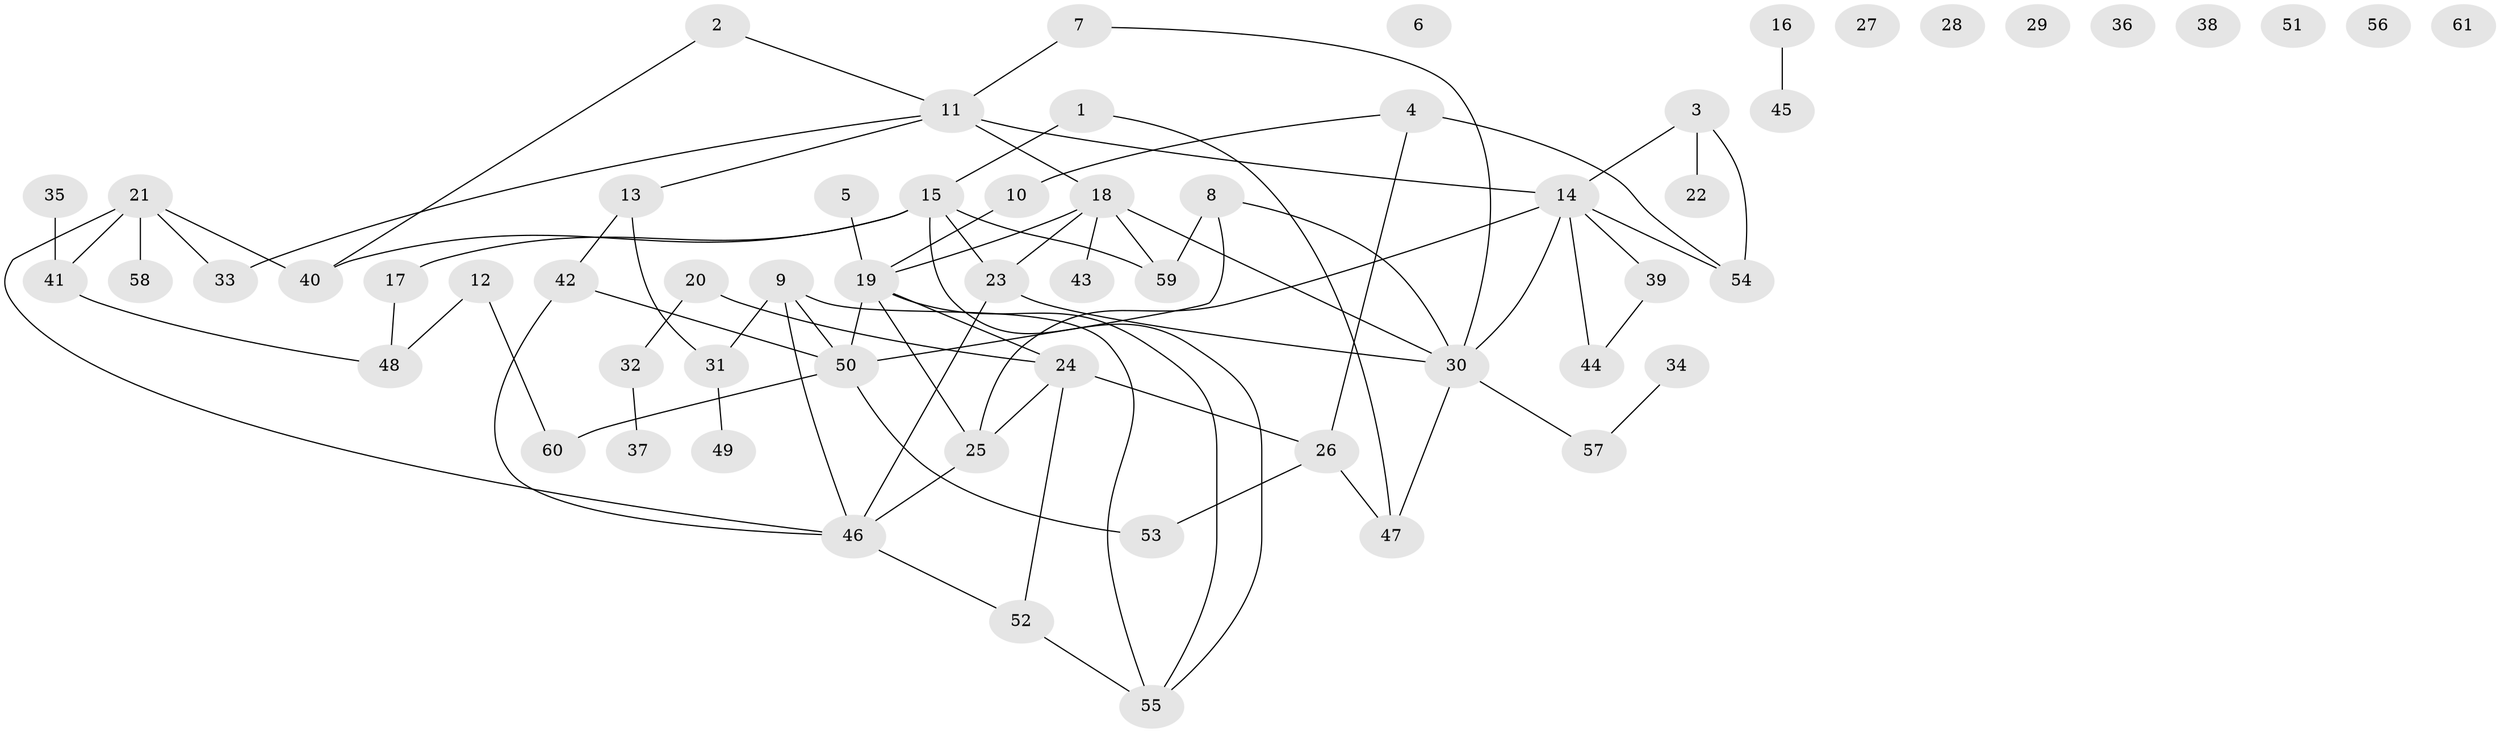 // coarse degree distribution, {3: 0.11904761904761904, 2: 0.09523809523809523, 1: 0.23809523809523808, 0: 0.21428571428571427, 6: 0.047619047619047616, 4: 0.14285714285714285, 7: 0.023809523809523808, 9: 0.023809523809523808, 8: 0.023809523809523808, 11: 0.023809523809523808, 5: 0.047619047619047616}
// Generated by graph-tools (version 1.1) at 2025/23/03/03/25 07:23:27]
// undirected, 61 vertices, 79 edges
graph export_dot {
graph [start="1"]
  node [color=gray90,style=filled];
  1;
  2;
  3;
  4;
  5;
  6;
  7;
  8;
  9;
  10;
  11;
  12;
  13;
  14;
  15;
  16;
  17;
  18;
  19;
  20;
  21;
  22;
  23;
  24;
  25;
  26;
  27;
  28;
  29;
  30;
  31;
  32;
  33;
  34;
  35;
  36;
  37;
  38;
  39;
  40;
  41;
  42;
  43;
  44;
  45;
  46;
  47;
  48;
  49;
  50;
  51;
  52;
  53;
  54;
  55;
  56;
  57;
  58;
  59;
  60;
  61;
  1 -- 15;
  1 -- 47;
  2 -- 11;
  2 -- 40;
  3 -- 14;
  3 -- 22;
  3 -- 54;
  4 -- 10;
  4 -- 26;
  4 -- 54;
  5 -- 19;
  7 -- 11;
  7 -- 30;
  8 -- 30;
  8 -- 50;
  8 -- 59;
  9 -- 31;
  9 -- 46;
  9 -- 50;
  9 -- 55;
  10 -- 19;
  11 -- 13;
  11 -- 14;
  11 -- 18;
  11 -- 33;
  12 -- 48;
  12 -- 60;
  13 -- 31;
  13 -- 42;
  14 -- 25;
  14 -- 30;
  14 -- 39;
  14 -- 44;
  14 -- 54;
  15 -- 17;
  15 -- 23;
  15 -- 40;
  15 -- 55;
  15 -- 59;
  16 -- 45;
  17 -- 48;
  18 -- 19;
  18 -- 23;
  18 -- 30;
  18 -- 43;
  18 -- 59;
  19 -- 24;
  19 -- 25;
  19 -- 50;
  19 -- 55;
  20 -- 24;
  20 -- 32;
  21 -- 33;
  21 -- 40;
  21 -- 41;
  21 -- 46;
  21 -- 58;
  23 -- 30;
  23 -- 46;
  24 -- 25;
  24 -- 26;
  24 -- 52;
  25 -- 46;
  26 -- 47;
  26 -- 53;
  30 -- 47;
  30 -- 57;
  31 -- 49;
  32 -- 37;
  34 -- 57;
  35 -- 41;
  39 -- 44;
  41 -- 48;
  42 -- 46;
  42 -- 50;
  46 -- 52;
  50 -- 53;
  50 -- 60;
  52 -- 55;
}
